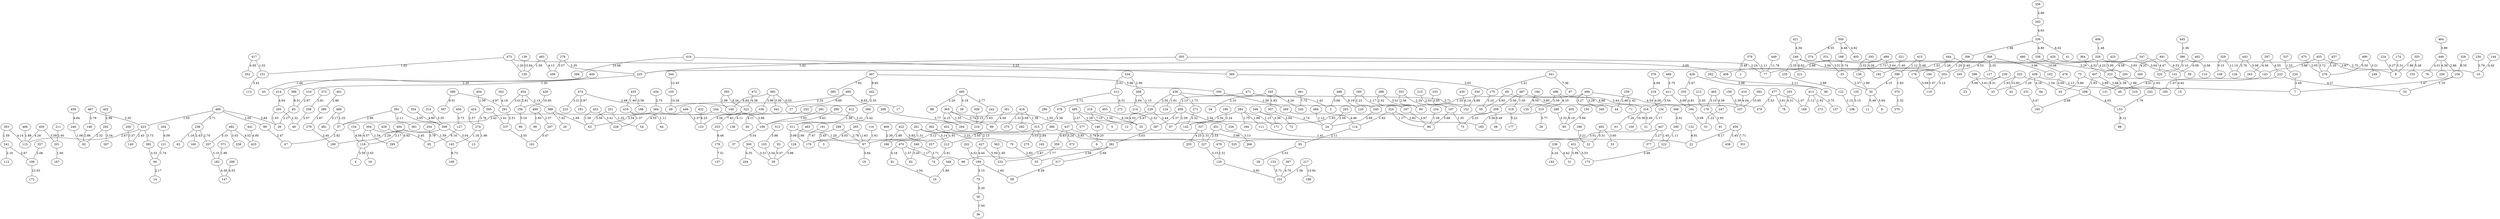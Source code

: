 graph {
473--151[label=1.02]
487--319[label=1.05]
460--423[label=1.05]
246--92[label=1.06]
477--169[label=1.07]
194--119[label=1.07]
232--185[label=1.07]
104--52[label=1.10]
379--77[label=1.11]
290--222[label=1.11]
419--64[label=1.11]
413--169[label=1.12]
415--396[label=1.12]
484--24[label=1.12]
268--229[label=1.15]
284--171[label=1.15]
238--62[label=1.16]
285--187[label=1.17]
324--86[label=1.17]
470--66[label=1.17]
134--21[label=1.17]
274--145[label=1.18]
225--216[label=1.20]
306--203[label=1.20]
311--97[label=1.20]
473--130[label=1.20]
341--175[label=1.21]
247--51[label=1.22]
337--220[label=1.23]
251--54[label=1.25]
486--57[label=1.25]
439--33[label=1.26]
444--176[label=1.26]
485--146[label=1.28]
327--227[label=1.31]
261--170[label=1.31]
418--375[label=1.31]
370--270[label=1.32]
332--45[label=1.34]
485--25[label=1.34]
498--478[label=1.35]
365--219[label=1.35]
457--276[label=1.35]
197--73[label=1.35]
419--228[label=1.37]
217--101[label=1.38]
418--315[label=1.38]
412--311[label=1.38]
445--386[label=1.38]
453--63[label=1.39]
234--86[label=1.39]
321--192[label=1.40]
111--32[label=1.41]
259--71[label=1.42]
305--225[label=1.42]
471--2[label=1.42]
56--36[label=1.44]
440--43[label=1.46]
435--419[label=1.46]
104--7[label=1.47]
406--328[label=1.48]
404--395[label=1.50]
479--129[label=1.51]
417--151[label=1.52]
328--225[label=1.53]
304--295[label=1.54]
81--16[label=1.54]
365--12[label=1.55]
281--109[label=1.55]
350--269[label=1.56]
470--82[label=1.57]
323--131[label=1.58]
483--130[label=1.59]
494--145[label=1.59]
303--241[label=1.59]
201--167[label=1.60]
116--97[label=1.61]
395--237[label=1.61]
413--273[label=1.62]
265--97[label=1.63]
324--114[label=1.63]
242--219[label=1.63]
199--58[label=1.64]
447--222[label=1.65]
323--243[label=1.65]
274--13[label=1.66]
388--63[label=1.69]
420--408[label=1.72]
436--271[label=1.73]
121--94[label=1.74]
284--184[label=1.75]
359--233[label=1.77]
243--153[label=1.79]
136--30[label=1.80]
371--182[label=1.80]
436--124[label=1.81]
396--370[label=1.83]
345--307[label=1.83]
363--233[label=1.85]
355--9[label=1.86]
381--66[label=1.87]
466--115[label=1.88]
348--16[label=1.89]
362--188[label=1.91]
407--208[label=1.93]
205--26[label=1.93]
499--90[label=1.93]
332--33[label=1.93]
209--142[label=1.93]
284--111[label=1.98]
323--210[label=1.98]
339--306[label=1.98]
393--149[label=1.99]
460--99[label=2.00]
293--136[label=2.02]
288--187[label=2.02]
215--197[label=2.03]
248--203[label=2.04]
380--212[label=2.05]
475--276[label=2.05]
357--198[label=2.06]
358--48[label=2.07]
418--282[label=2.09]
381--55[label=2.09]
345--34[label=2.10]
391--361[label=2.11]
114--95[label=2.11]
262--96[label=2.11]
454--388[label=2.13]
471--409[label=2.13]
452--427[label=2.13]
439--7[label=2.13]
122--106[label=2.15]
241--112[label=2.16]
400--49[label=2.16]
494--118[label=2.17]
94--14[label=2.17]
440--414[label=2.20]
495--98[label=2.20]
285--240[label=2.23]
362--79[label=2.23]
190--142[label=2.24]
305--77[label=2.24]
209--73[label=2.25]
83--26[label=2.27]
485--277[label=2.27]
447--377[label=2.27]
498--44[label=2.29]
308--180[label=2.29]
353--152[label=2.29]
292--92[label=2.32]
205--48[label=2.32]
284--67[label=2.34]
244--63[label=2.34]
248--235[label=2.35]
278--225[label=2.35]
368--117[label=2.35]
409--387[label=2.37]
446--123[label=2.37]
469--188[label=2.39]
478--315[label=2.39]
159--107[label=2.39]
409--67[label=2.39]
444--165[label=2.40]
279--180[label=2.40]
211--201[label=2.40]
384--57[label=2.42]
238--160[label=2.43]
423--140[label=2.43]
229--67[label=2.44]
304--65[label=2.45]
299--3[label=2.45]
409--12[label=2.47]
99--47[label=2.47]
259--44[label=2.48]
415--176[label=2.48]
436--229[label=2.50]
487--209[label=2.50]
291--237[label=2.51]
493--387[label=2.52]
451--227[label=2.53]
477--378[label=2.53]
442--252[label=2.55]
283--24[label=2.56]
353--60[label=2.56]
334--268[label=2.56]
499--297[label=2.57]
424--274[label=2.57]
35--30[label=2.57]
334--312[label=2.61]
346--72[label=2.64]
268--214[label=2.64]
463--170[label=2.66]
187--86[label=2.67]
423--115[label=2.67]
428--335[label=2.67]
241--198[label=2.67]
208--195[label=2.68]
474--149[label=2.68]
381--317[label=2.68]
240--24[label=2.69]
238--207[label=2.70]
460--238[label=2.71]
312--286[label=2.72]
307--24[label=2.74]
434--384[label=2.75]
248--10[label=2.75]
468--411[label=2.75]
443--126[label=2.76]
395--274[label=2.76]
495--242[label=2.77]
299--97[label=2.78]
467--148[label=2.79]
356--343[label=2.80]
372--358[label=2.81]
212--74[label=2.81]
454--156[label=2.81]
324--183[label=2.82]
57--47[label=2.82]
79--55[label=2.83]
315--162[label=2.84]
333--197[label=2.85]
448--104[label=2.86]
148--92[label=2.86]
401--280[label=2.86]
280--279[label=2.87]
235--122[label=2.88]
489--77[label=2.88]
422--188[label=2.88]
75--46[label=2.89]
178--91[label=2.93]
216--83[label=2.97]
402--292[label=2.98]
391--57[label=2.99]
316--21[label=3.00]
366--290[label=3.01]
447--325[label=3.01]
454--291[label=3.01]
288--60[label=3.01]
315--275[label=3.03]
482--258[label=3.03]
387--381[label=3.03]
308--13[label=3.04]
476--208[label=3.04]
103--39[label=3.04]
391--308[label=3.05]
369--175[label=3.05]
176--119[label=3.09]
386--320[label=3.10]
465--178[label=3.10]
482--207[label=3.10]
175--50[label=3.10]
315--97[label=3.12]
203--119[label=3.13]
451--266[label=3.13]
207--182[label=3.15]
125--106[label=3.15]
227--129[label=3.15]
309--219[label=3.15]
199--70[label=3.15]
486--481[label=3.17]
495--38[label=3.18]
349--82[label=3.20]
338--323[label=3.20]
384--315[label=3.21]
490--249[label=3.21]
474--223[label=3.21]
196--32[label=3.21]
416--369[label=3.23]
437--373[label=3.24]
300--39[label=3.31]
174--9[label=3.31]
271--142[label=3.32]
289--85[label=3.33]
392--94[label=3.33]
292--267[label=3.34]
467--423[label=3.35]
314--308[label=3.35]
346--171[label=3.36]
200--140[label=3.37]
383--342[label=3.39]
453--228[label=3.41]
360--311[label=3.42]
151--113[label=3.42]
390--109[label=3.43]
489--203[label=3.44]
496--316[label=3.44]
459--438[label=3.45]
231--195[label=3.47]
297--161[label=3.47]
222--173[label=3.48]
220--7[label=3.49]
209--68[label=3.49]
379--1[label=3.49]
331--35[label=3.51]
431--173[label=3.53]
409--226[label=3.54]
109--37[label=3.54]
411--316[label=3.54]
237--161[label=3.55]
118--18[label=3.55]
251--63[label=3.56]
435--186[label=3.56]
310--183[label=3.56]
278--206[label=3.57]
450--201[label=3.59]
118--4[label=3.59]
496--135[label=3.59]
492--53[label=3.60]
398--33[label=3.61]
477--78[label=3.61]
420--141[label=3.64]
97--19[label=3.64]
311--128[label=3.66]
197--86[label=3.68]
407--185[label=3.68]
488--2[label=3.69]
436--289[label=3.71]
349--74[label=3.71]
455--276[label=3.72]
456--127[label=3.73]
423--392[label=3.73]
413--157[label=3.75]
310--29[label=3.77]
296--294[label=3.77]
437--227[label=3.78]
254--65[label=3.78]
230--10[label=3.79]
75--45[label=3.80]
69--44[label=3.85]
380--325[label=3.85]
313--103[label=3.86]
455--9[label=3.87]
455--143[label=3.88]
464--448[label=3.89]
129--101[label=3.92]
328--260[label=3.93]
460--26[label=3.94]
473--408[label=3.95]
368--102[label=3.96]
474--181[label=3.97]
261--22[label=3.98]
428--96[label=3.98]
128--39[label=3.98]
383--336[label=3.98]
244--109[label=3.98]
431--31[label=3.99]
425--250[label=3.99]
218--134[label=4.00]
448--76[label=4.01]
144--10[label=4.02]
208--153[label=4.03]
265--170[label=4.03]
229--25[label=4.03]
410--107[label=4.04]
154--118[label=4.08]
411--164[label=4.08]
462--141[label=4.08]
264--121[label=4.09]
496--310[label=4.10]
336--138[label=4.11]
252--40[label=4.11]
483--206[label=4.13]
303--115[label=4.14]
365--294[label=4.15]
396--30[label=4.15]
459--22[label=4.17]
439--84[label=4.18]
470--81[label=4.18]
302--291[label=4.19]
328--250[label=4.22]
236--193[label=4.24]
491--260[label=4.25]
327--255[label=4.25]
489--192[label=4.26]
450--115[label=4.26]
345--245[label=4.26]
232--52[label=4.27]
317--58[label=4.28]
182--147[label=4.30]
312--272[label=4.31]
163--78[label=4.31]
239--33[label=4.31]
300--204[label=4.35]
448--256[label=4.36]
472--322[label=4.38]
465--247[label=4.39]
236--31[label=4.42]
427--199[label=4.44]
269--114[label=4.46]
347--320[label=4.47]
500--168[label=4.48]
143--46[label=4.51]
202--199[label=4.52]
482--433[label=4.52]
364--323[label=4.52]
368--203[label=4.53]
298--147[label=4.53]
498--378[label=4.54]
446--54[label=4.55]
287--232[label=4.55]
421--248[label=4.56]
386--110[label=4.56]
301--89[label=4.56]
304--118[label=4.57]
347--323[label=4.58]
287--263[label=4.58]
141--15[label=4.62]
343--339[label=4.63]
397--101[label=4.70]
339--338[label=4.80]
335--164[label=4.81]
437--359[label=4.83]
458--246[label=4.84]
330--152[label=4.88]
487--107[label=4.88]
354--308[label=4.90]
500--405[label=4.92]
429--295[label=4.92]
414--205[label=4.94]
376--218[label=4.94]
441--433[label=4.95]
417--352[label=4.95]
69--50[label=4.95]
399--291[label=4.97]
427--233[label=5.00]
93--39[label=5.07]
443--143[label=5.08]
164--51[label=5.09]
261--212[label=5.14]
156--80[label=5.16]
70--56[label=5.20]
319--177[label=5.22]
322--123[label=5.26]
498--340[label=5.27]
355--155[label=5.28]
490--276[label=5.30]
492--32[label=5.31]
30--11[label=5.49]
213--178[label=5.50]
95--28[label=5.53]
30--8[label=5.64]
497--350[label=5.66]
239--23[label=5.68]
150--85[label=5.69]
133--101[label=5.71]
168--35[label=5.74]
365--89[label=5.74]
422--257[label=5.85]
339--41[label=6.02]
383--27[label=6.03]
153--88[label=6.12]
430--152[label=6.14]
127--65[label=6.16]
403--85[label=6.19]
432--123[label=6.25]
224--9[label=6.27]
253--179[label=6.46]
491--59[label=6.53]
500--374[label=6.55]
400--27[label=6.60]
248--221[label=6.62]
145--108[label=6.73]
132--22[label=6.81]
383--149[label=6.84]
497--442[label=6.85]
318--5[label=7.10]
316--61[label=7.26]
341--87[label=7.36]
388--20[label=7.42]
322--253[label=7.43]
191--170[label=7.47]
179--137[label=7.51]
459--351[label=7.71]
461--245[label=7.72]
497--385[label=7.92]
399--367[label=8.01]
318--25[label=8.18]
488--120[label=8.19]
389--83[label=8.31]
393--322[label=8.34]
326--104[label=8.55]
400--17[label=8.65]
329--158[label=9.15]
146--6[label=9.20]
166--135[label=9.50]
416--394[label=10.08]
480--476[label=10.08]
105--49[label=10.28]
316--100[label=10.36]
426--156[label=10.95]
382--107[label=10.95]
329--126[label=11.10]
449--77[label=11.78]
198--172[label=12.03]
344--105[label=12.45]
217--189[label=13.04]
332--42[label=15.83]
139--130[label=15.84]
}
